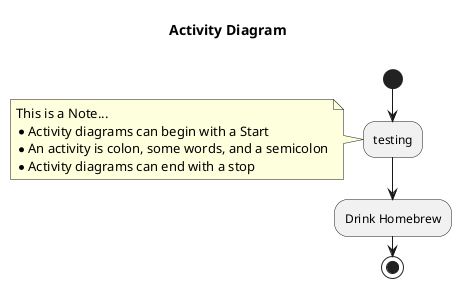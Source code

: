 @startuml

title Activity Diagram \n

start

:testing;

note left
    This is a Note...
    * Activity diagrams can begin with a Start
    * An activity is colon, some words, and a semicolon
    * Activity diagrams can end with a stop
end note

:Drink Homebrew;

stop

@enduml